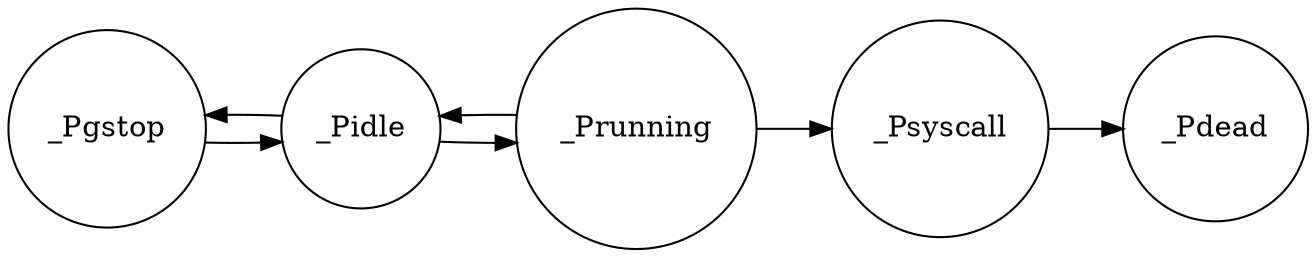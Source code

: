 digraph proc_status {
  node[shape=circle];
  newrank=true;
  rankdir=LR;
  _Pgstop -> _Pidle;
  _Pidle -> _Pgstop;
  _Pidle -> _Prunning;
  _Prunning -> _Pidle;
  _Prunning -> _Psyscall;
  _Psyscall -> _Pdead;
}
